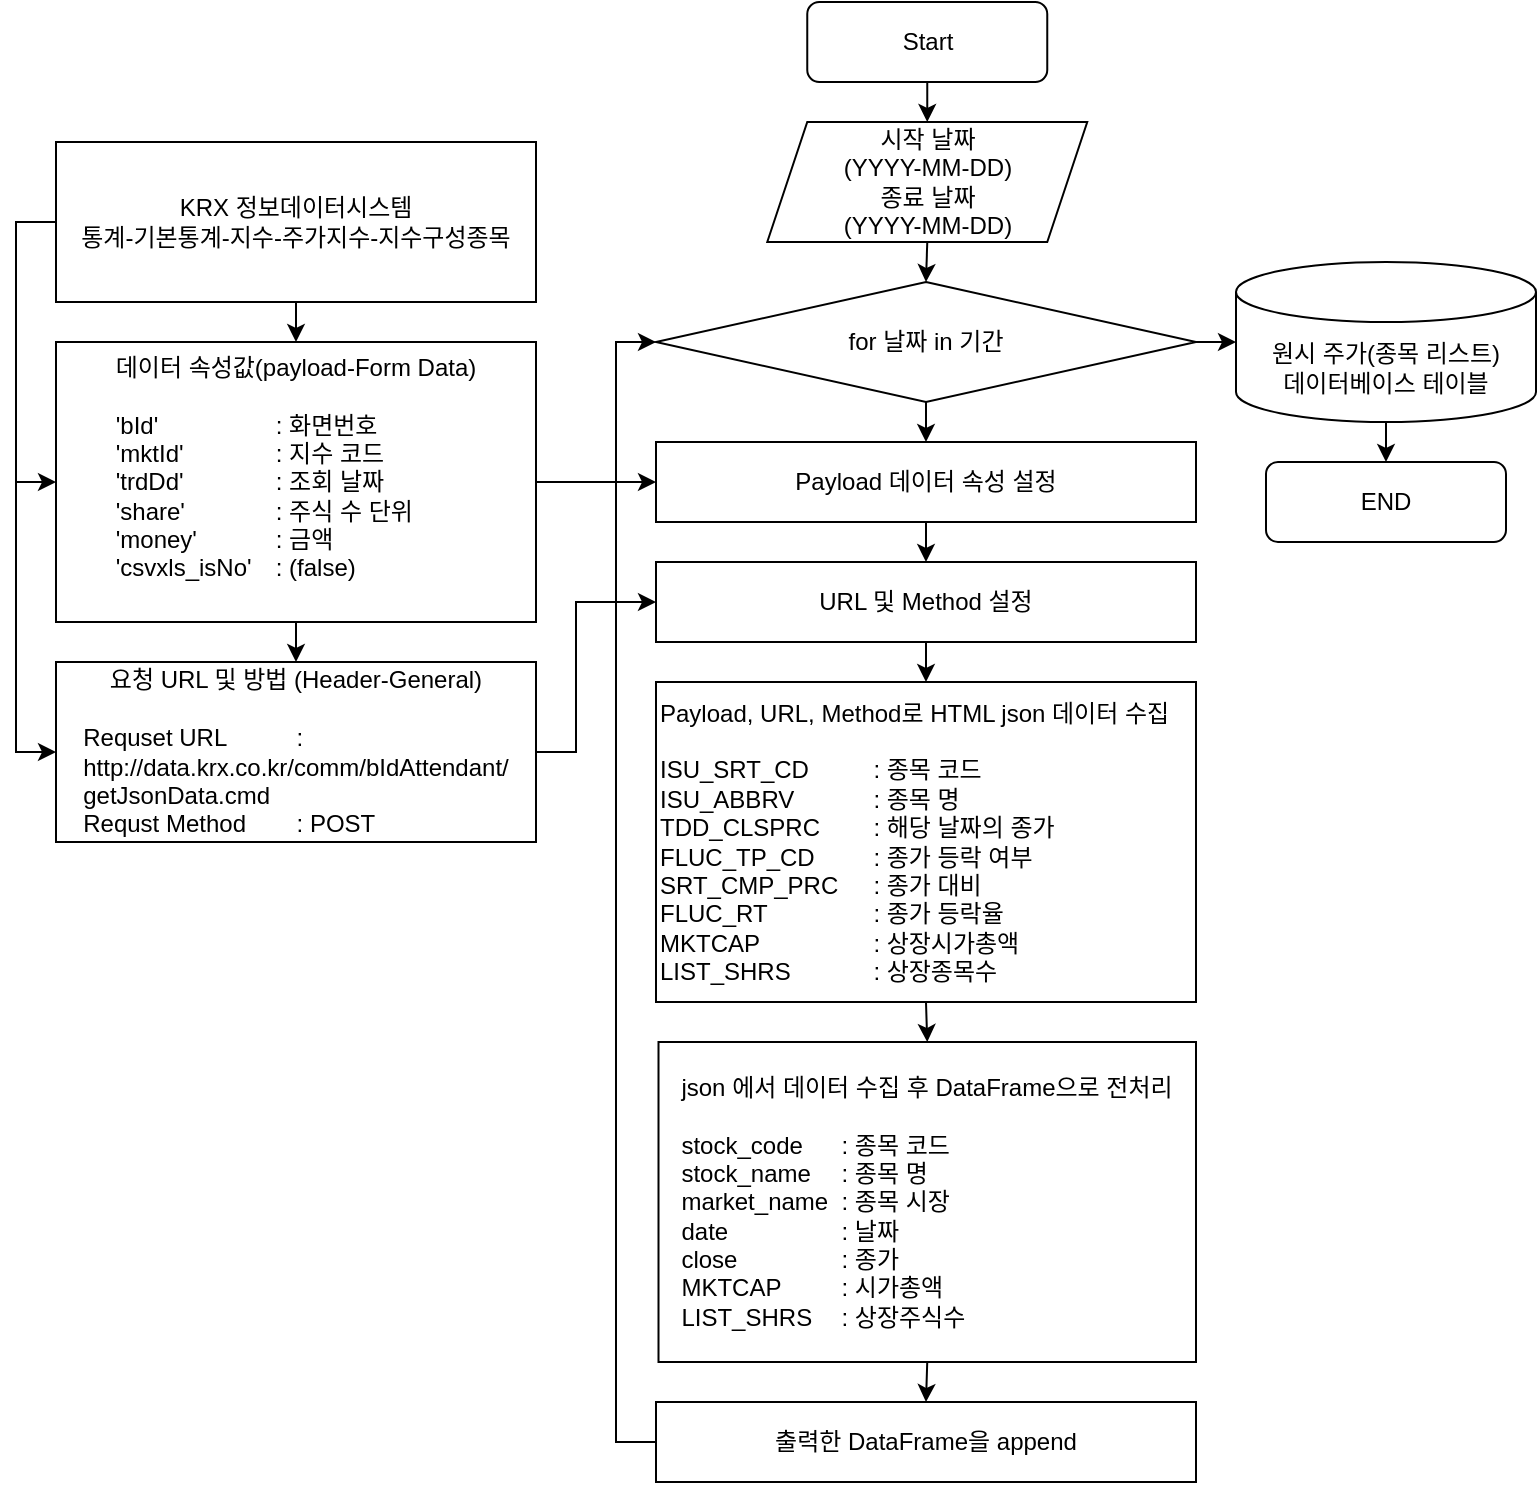 <mxfile version="19.0.3" type="device"><diagram id="C5RBs43oDa-KdzZeNtuy" name="Page-1"><mxGraphModel dx="460" dy="767" grid="1" gridSize="10" guides="1" tooltips="1" connect="1" arrows="1" fold="1" page="1" pageScale="1" pageWidth="827" pageHeight="1169" math="0" shadow="0"><root><mxCell id="WIyWlLk6GJQsqaUBKTNV-0"/><mxCell id="WIyWlLk6GJQsqaUBKTNV-1" parent="WIyWlLk6GJQsqaUBKTNV-0"/><mxCell id="CyiR3Z2ePAn1m4rhYiCn-0" value="Start" style="rounded=1;whiteSpace=wrap;html=1;" parent="WIyWlLk6GJQsqaUBKTNV-1" vertex="1"><mxGeometry x="435.63" y="130" width="120" height="40" as="geometry"/></mxCell><mxCell id="CyiR3Z2ePAn1m4rhYiCn-1" value="시작 날짜&lt;br&gt;(YYYY-MM-DD)&lt;br&gt;종료 날짜&lt;br&gt;(YYYY-MM-DD)" style="shape=parallelogram;perimeter=parallelogramPerimeter;whiteSpace=wrap;html=1;fixedSize=1;" parent="WIyWlLk6GJQsqaUBKTNV-1" vertex="1"><mxGeometry x="415.63" y="190" width="160" height="60" as="geometry"/></mxCell><mxCell id="CyiR3Z2ePAn1m4rhYiCn-2" value="" style="endArrow=classic;html=1;rounded=0;entryX=0.5;entryY=0;entryDx=0;entryDy=0;" parent="WIyWlLk6GJQsqaUBKTNV-1" source="CyiR3Z2ePAn1m4rhYiCn-0" target="CyiR3Z2ePAn1m4rhYiCn-1" edge="1"><mxGeometry width="50" height="50" relative="1" as="geometry"><mxPoint x="482.5" y="410" as="sourcePoint"/><mxPoint x="532.5" y="360" as="targetPoint"/></mxGeometry></mxCell><mxCell id="CyiR3Z2ePAn1m4rhYiCn-3" value="for 날짜 in 기간" style="rhombus;whiteSpace=wrap;html=1;" parent="WIyWlLk6GJQsqaUBKTNV-1" vertex="1"><mxGeometry x="360" y="270" width="270" height="60" as="geometry"/></mxCell><mxCell id="CyiR3Z2ePAn1m4rhYiCn-4" value="" style="endArrow=classic;html=1;rounded=0;exitX=0.5;exitY=1;exitDx=0;exitDy=0;entryX=0.5;entryY=0;entryDx=0;entryDy=0;" parent="WIyWlLk6GJQsqaUBKTNV-1" source="CyiR3Z2ePAn1m4rhYiCn-1" target="CyiR3Z2ePAn1m4rhYiCn-3" edge="1"><mxGeometry width="50" height="50" relative="1" as="geometry"><mxPoint x="482.5" y="410" as="sourcePoint"/><mxPoint x="532.5" y="360" as="targetPoint"/></mxGeometry></mxCell><mxCell id="CyiR3Z2ePAn1m4rhYiCn-5" value="원시 주가(종목 리스트)&lt;br&gt;데이터베이스 테이블" style="shape=cylinder3;whiteSpace=wrap;html=1;boundedLbl=1;backgroundOutline=1;size=15;" parent="WIyWlLk6GJQsqaUBKTNV-1" vertex="1"><mxGeometry x="650" y="260" width="150" height="80" as="geometry"/></mxCell><mxCell id="CyiR3Z2ePAn1m4rhYiCn-6" value="" style="endArrow=classic;html=1;rounded=0;exitX=1;exitY=0.5;exitDx=0;exitDy=0;entryX=0;entryY=0.5;entryDx=0;entryDy=0;entryPerimeter=0;" parent="WIyWlLk6GJQsqaUBKTNV-1" source="CyiR3Z2ePAn1m4rhYiCn-3" target="CyiR3Z2ePAn1m4rhYiCn-5" edge="1"><mxGeometry width="50" height="50" relative="1" as="geometry"><mxPoint x="612.5" y="400" as="sourcePoint"/><mxPoint x="662.5" y="350" as="targetPoint"/></mxGeometry></mxCell><mxCell id="CyiR3Z2ePAn1m4rhYiCn-7" value="" style="endArrow=classic;html=1;rounded=0;exitX=0.5;exitY=1;exitDx=0;exitDy=0;exitPerimeter=0;" parent="WIyWlLk6GJQsqaUBKTNV-1" source="CyiR3Z2ePAn1m4rhYiCn-5" target="CyiR3Z2ePAn1m4rhYiCn-8" edge="1"><mxGeometry width="50" height="50" relative="1" as="geometry"><mxPoint x="645" y="400" as="sourcePoint"/><mxPoint x="740" y="360" as="targetPoint"/></mxGeometry></mxCell><mxCell id="CyiR3Z2ePAn1m4rhYiCn-8" value="END" style="rounded=1;whiteSpace=wrap;html=1;" parent="WIyWlLk6GJQsqaUBKTNV-1" vertex="1"><mxGeometry x="665" y="360" width="120" height="40" as="geometry"/></mxCell><mxCell id="CyiR3Z2ePAn1m4rhYiCn-9" value="Payload 데이터 속성 설정" style="rounded=0;whiteSpace=wrap;html=1;" parent="WIyWlLk6GJQsqaUBKTNV-1" vertex="1"><mxGeometry x="360" y="350" width="270" height="40" as="geometry"/></mxCell><mxCell id="CyiR3Z2ePAn1m4rhYiCn-12" value="URL 및 Method 설정" style="rounded=0;whiteSpace=wrap;html=1;" parent="WIyWlLk6GJQsqaUBKTNV-1" vertex="1"><mxGeometry x="360" y="410" width="270" height="40" as="geometry"/></mxCell><mxCell id="CyiR3Z2ePAn1m4rhYiCn-13" value="" style="endArrow=classic;html=1;rounded=0;exitX=0.5;exitY=1;exitDx=0;exitDy=0;entryX=0.5;entryY=0;entryDx=0;entryDy=0;" parent="WIyWlLk6GJQsqaUBKTNV-1" source="CyiR3Z2ePAn1m4rhYiCn-9" target="CyiR3Z2ePAn1m4rhYiCn-12" edge="1"><mxGeometry width="50" height="50" relative="1" as="geometry"><mxPoint x="572.5" y="390" as="sourcePoint"/><mxPoint x="622.5" y="340" as="targetPoint"/></mxGeometry></mxCell><mxCell id="CyiR3Z2ePAn1m4rhYiCn-14" value="Payload, URL, Method로 HTML json 데이터 수집&lt;br&gt;&lt;br&gt;ISU_SRT_CD &lt;span style=&quot;white-space: pre;&quot;&gt;&#9;&lt;span style=&quot;white-space: pre;&quot;&gt;&#9;&lt;/span&gt;&lt;/span&gt;: 종목 코드&lt;br&gt;ISU_ABBRV &lt;span style=&quot;white-space: pre;&quot;&gt;&#9;&lt;span style=&quot;white-space: pre;&quot;&gt;&#9;&lt;/span&gt;&lt;/span&gt;: 종목 명&lt;br&gt;TDD_CLSPRC &lt;span style=&quot;white-space: pre;&quot;&gt;&#9;&lt;/span&gt;: 해당 날짜의 종가&lt;br&gt;FLUC_TP_CD &lt;span style=&quot;white-space: pre;&quot;&gt;&#9;&lt;/span&gt;: 종가 등락 여부&lt;br&gt;SRT_CMP_PRC &lt;span style=&quot;white-space: pre;&quot;&gt;&#9;&lt;/span&gt;: 종가 대비&lt;br&gt;&lt;div style=&quot;&quot;&gt;&lt;span style=&quot;background-color: initial;&quot;&gt;FLUC_RT &lt;span style=&quot;white-space: pre;&quot;&gt;&#9;&lt;span style=&quot;white-space: pre;&quot;&gt;&#9;&lt;/span&gt;&lt;/span&gt;: 종가 등락율&lt;/span&gt;&lt;/div&gt;MKTCAP &lt;span style=&quot;white-space: pre;&quot;&gt;&#9;&lt;span style=&quot;white-space: pre;&quot;&gt;&#9;&lt;/span&gt;&lt;/span&gt;: 상장시가총액&lt;br&gt;LIST_SHRS&lt;span style=&quot;white-space: pre;&quot;&gt;&#9;&lt;/span&gt;&lt;span style=&quot;white-space: pre;&quot;&gt;&#9;&lt;/span&gt;: 상장종목수" style="rounded=0;whiteSpace=wrap;html=1;align=left;" parent="WIyWlLk6GJQsqaUBKTNV-1" vertex="1"><mxGeometry x="360" y="470" width="270" height="160" as="geometry"/></mxCell><mxCell id="CyiR3Z2ePAn1m4rhYiCn-15" value="" style="endArrow=classic;html=1;rounded=0;exitX=0.5;exitY=1;exitDx=0;exitDy=0;entryX=0.5;entryY=0;entryDx=0;entryDy=0;" parent="WIyWlLk6GJQsqaUBKTNV-1" source="CyiR3Z2ePAn1m4rhYiCn-12" target="CyiR3Z2ePAn1m4rhYiCn-14" edge="1"><mxGeometry width="50" height="50" relative="1" as="geometry"><mxPoint x="572.5" y="380" as="sourcePoint"/><mxPoint x="622.5" y="330" as="targetPoint"/></mxGeometry></mxCell><mxCell id="CyiR3Z2ePAn1m4rhYiCn-16" value="" style="endArrow=classic;html=1;rounded=0;entryX=0.5;entryY=0;entryDx=0;entryDy=0;exitX=0.5;exitY=1;exitDx=0;exitDy=0;" parent="WIyWlLk6GJQsqaUBKTNV-1" source="CyiR3Z2ePAn1m4rhYiCn-14" target="CyiR3Z2ePAn1m4rhYiCn-17" edge="1"><mxGeometry width="50" height="50" relative="1" as="geometry"><mxPoint x="532.5" y="650" as="sourcePoint"/><mxPoint x="492.5" y="630" as="targetPoint"/></mxGeometry></mxCell><mxCell id="CyiR3Z2ePAn1m4rhYiCn-17" value="&lt;div style=&quot;&quot;&gt;&lt;span style=&quot;background-color: initial;&quot;&gt;json 에서 데이터 수집 후 DataFrame으로 전처리&lt;/span&gt;&lt;/div&gt;&lt;div style=&quot;text-align: left;&quot;&gt;&lt;br&gt;&lt;/div&gt;&lt;div style=&quot;text-align: left;&quot;&gt;stock_code&lt;span style=&quot;white-space: pre;&quot;&gt;&#9;&lt;/span&gt;: 종목 코드&lt;/div&gt;&lt;div style=&quot;text-align: left;&quot;&gt;stock_name&lt;span style=&quot;white-space: pre;&quot;&gt;&#9;&lt;/span&gt;: 종목 명&lt;/div&gt;&lt;div style=&quot;text-align: left;&quot;&gt;market_name&lt;span style=&quot;white-space: pre;&quot;&gt;&#9;&lt;/span&gt;: 종목 시장&lt;/div&gt;&lt;div style=&quot;text-align: left;&quot;&gt;date&lt;span style=&quot;white-space: pre;&quot;&gt;&#9;&lt;/span&gt;&lt;span style=&quot;white-space: pre;&quot;&gt;&#9;&lt;/span&gt;&lt;span style=&quot;white-space: pre;&quot;&gt;&#9;&lt;/span&gt;: 날짜&lt;/div&gt;&lt;div style=&quot;text-align: left;&quot;&gt;close&lt;span style=&quot;white-space: pre;&quot;&gt;&#9;&lt;/span&gt;&lt;span style=&quot;white-space: pre;&quot;&gt;&#9;&lt;/span&gt;: 종가&lt;/div&gt;&lt;div style=&quot;text-align: left;&quot;&gt;MKTCAP&lt;span style=&quot;white-space: pre;&quot;&gt;&#9;&lt;/span&gt;&lt;span style=&quot;white-space: pre;&quot;&gt;&#9;&lt;/span&gt;: 시가총액&lt;/div&gt;&lt;div style=&quot;text-align: left;&quot;&gt;LIST_SHRS&lt;span style=&quot;white-space: pre;&quot;&gt;&#9;&lt;/span&gt;: 상장주식수&lt;/div&gt;&lt;div style=&quot;text-align: left;&quot;&gt;&lt;span style=&quot;background-color: initial;&quot;&gt;&lt;/span&gt;&lt;/div&gt;" style="rounded=0;whiteSpace=wrap;html=1;" parent="WIyWlLk6GJQsqaUBKTNV-1" vertex="1"><mxGeometry x="361.25" y="650" width="268.75" height="160" as="geometry"/></mxCell><mxCell id="CyiR3Z2ePAn1m4rhYiCn-18" value="" style="endArrow=classic;html=1;rounded=0;exitX=0.5;exitY=1;exitDx=0;exitDy=0;entryX=0.5;entryY=0;entryDx=0;entryDy=0;" parent="WIyWlLk6GJQsqaUBKTNV-1" source="CyiR3Z2ePAn1m4rhYiCn-17" target="CyiR3Z2ePAn1m4rhYiCn-19" edge="1"><mxGeometry width="50" height="50" relative="1" as="geometry"><mxPoint x="490" y="810" as="sourcePoint"/><mxPoint x="493" y="830" as="targetPoint"/></mxGeometry></mxCell><mxCell id="CyiR3Z2ePAn1m4rhYiCn-19" value="출력한 DataFrame을 append" style="rounded=0;whiteSpace=wrap;html=1;" parent="WIyWlLk6GJQsqaUBKTNV-1" vertex="1"><mxGeometry x="360" y="830" width="270" height="40" as="geometry"/></mxCell><mxCell id="CyiR3Z2ePAn1m4rhYiCn-20" value="" style="endArrow=classic;html=1;rounded=0;exitX=0;exitY=0.5;exitDx=0;exitDy=0;entryX=0;entryY=0.5;entryDx=0;entryDy=0;" parent="WIyWlLk6GJQsqaUBKTNV-1" source="CyiR3Z2ePAn1m4rhYiCn-19" target="CyiR3Z2ePAn1m4rhYiCn-3" edge="1"><mxGeometry width="50" height="50" relative="1" as="geometry"><mxPoint x="410" y="710" as="sourcePoint"/><mxPoint x="460" y="660" as="targetPoint"/><Array as="points"><mxPoint x="340" y="850"/><mxPoint x="340" y="300"/></Array></mxGeometry></mxCell><mxCell id="CyiR3Z2ePAn1m4rhYiCn-21" value="KRX 정보데이터시스템&lt;br&gt;통계-기본통계-지수-주가지수-지수구성종목" style="rounded=0;whiteSpace=wrap;html=1;" parent="WIyWlLk6GJQsqaUBKTNV-1" vertex="1"><mxGeometry x="60" y="200" width="240" height="80" as="geometry"/></mxCell><mxCell id="CyiR3Z2ePAn1m4rhYiCn-22" value="데이터 속성값(payload-Form Data)&lt;br&gt;&lt;br&gt;&lt;div style=&quot;text-align: left;&quot;&gt;&lt;span style=&quot;background-color: initial;&quot;&gt;'bId'&lt;span style=&quot;white-space: pre;&quot;&gt;&#9;&lt;/span&gt;&lt;span style=&quot;white-space: pre;&quot;&gt;&#9;&lt;span style=&quot;white-space: pre;&quot;&gt;&#9;&lt;/span&gt;&lt;/span&gt;: 화면번호&lt;/span&gt;&lt;/div&gt;&lt;div style=&quot;text-align: left;&quot;&gt;&lt;span style=&quot;background-color: initial;&quot;&gt;'mktId'&lt;span style=&quot;white-space: pre;&quot;&gt;&#9;&lt;span style=&quot;white-space: pre;&quot;&gt;&#9;&lt;/span&gt;&lt;/span&gt;: 지수 코드&lt;/span&gt;&lt;/div&gt;&lt;div style=&quot;text-align: left;&quot;&gt;&lt;span style=&quot;background-color: initial;&quot;&gt;'trdDd'&lt;span style=&quot;white-space: pre;&quot;&gt;&#9;&lt;span style=&quot;white-space: pre;&quot;&gt;&#9;&lt;/span&gt;&lt;/span&gt;: 조회 날짜&lt;/span&gt;&lt;/div&gt;&lt;div style=&quot;text-align: left;&quot;&gt;&lt;span style=&quot;background-color: initial;&quot;&gt;'share'&lt;span style=&quot;white-space: pre;&quot;&gt;&#9;&lt;span style=&quot;white-space: pre;&quot;&gt;&#9;&lt;/span&gt;&lt;/span&gt;: 주식 수 단위&lt;/span&gt;&lt;/div&gt;&lt;div style=&quot;text-align: left;&quot;&gt;&lt;span style=&quot;background-color: initial;&quot;&gt;'money'&lt;span style=&quot;white-space: pre;&quot;&gt;&#9;&lt;span style=&quot;white-space: pre;&quot;&gt;&#9;&lt;/span&gt;&lt;/span&gt;: 금액&lt;/span&gt;&lt;/div&gt;&lt;div style=&quot;text-align: left;&quot;&gt;&lt;span style=&quot;background-color: initial;&quot;&gt;'csvxls_isNo'&lt;span style=&quot;white-space: pre;&quot;&gt;&#9;&lt;/span&gt;: (false)&lt;/span&gt;&lt;/div&gt;&lt;div style=&quot;text-align: left;&quot;&gt;&lt;br&gt;&lt;/div&gt;" style="rounded=0;whiteSpace=wrap;html=1;" parent="WIyWlLk6GJQsqaUBKTNV-1" vertex="1"><mxGeometry x="60" y="300" width="240" height="140" as="geometry"/></mxCell><mxCell id="CyiR3Z2ePAn1m4rhYiCn-23" value="" style="endArrow=classic;html=1;rounded=0;exitX=0.5;exitY=1;exitDx=0;exitDy=0;entryX=0.5;entryY=0;entryDx=0;entryDy=0;" parent="WIyWlLk6GJQsqaUBKTNV-1" source="CyiR3Z2ePAn1m4rhYiCn-21" target="CyiR3Z2ePAn1m4rhYiCn-22" edge="1"><mxGeometry width="50" height="50" relative="1" as="geometry"><mxPoint x="190" y="440" as="sourcePoint"/><mxPoint x="240" y="390" as="targetPoint"/></mxGeometry></mxCell><mxCell id="CyiR3Z2ePAn1m4rhYiCn-24" value="요청 URL 및 방법 (Header-General)&lt;br&gt;&lt;br&gt;&lt;div style=&quot;text-align: left;&quot;&gt;&lt;span style=&quot;background-color: initial;&quot;&gt;Requset URL&lt;span style=&quot;white-space: pre;&quot;&gt;&#9;&lt;span style=&quot;white-space: pre;&quot;&gt;&#9;&lt;/span&gt;&lt;/span&gt;:&lt;/span&gt;&lt;/div&gt;&lt;div style=&quot;text-align: left;&quot;&gt;http://data.krx.co.kr/comm/bIdAttendant&lt;span style=&quot;background-color: initial;&quot;&gt;/&lt;/span&gt;&lt;/div&gt;&lt;div style=&quot;text-align: left;&quot;&gt;&lt;span style=&quot;background-color: initial;&quot;&gt;getJsonData.cmd&lt;/span&gt;&lt;/div&gt;&lt;div style=&quot;text-align: left;&quot;&gt;&lt;span style=&quot;background-color: initial;&quot;&gt;Requst Method &lt;span style=&quot;white-space: pre;&quot;&gt;&#9;&lt;/span&gt;: POST&lt;/span&gt;&lt;/div&gt;" style="rounded=0;whiteSpace=wrap;html=1;" parent="WIyWlLk6GJQsqaUBKTNV-1" vertex="1"><mxGeometry x="60" y="460" width="240" height="90" as="geometry"/></mxCell><mxCell id="CyiR3Z2ePAn1m4rhYiCn-25" value="" style="endArrow=classic;html=1;rounded=0;exitX=0.5;exitY=1;exitDx=0;exitDy=0;entryX=0.5;entryY=0;entryDx=0;entryDy=0;" parent="WIyWlLk6GJQsqaUBKTNV-1" source="CyiR3Z2ePAn1m4rhYiCn-22" target="CyiR3Z2ePAn1m4rhYiCn-24" edge="1"><mxGeometry width="50" height="50" relative="1" as="geometry"><mxPoint x="200" y="410" as="sourcePoint"/><mxPoint x="250" y="360" as="targetPoint"/></mxGeometry></mxCell><mxCell id="CyiR3Z2ePAn1m4rhYiCn-26" value="" style="endArrow=classic;html=1;rounded=0;exitX=0;exitY=0.5;exitDx=0;exitDy=0;entryX=0;entryY=0.5;entryDx=0;entryDy=0;" parent="WIyWlLk6GJQsqaUBKTNV-1" source="CyiR3Z2ePAn1m4rhYiCn-21" target="CyiR3Z2ePAn1m4rhYiCn-24" edge="1"><mxGeometry width="50" height="50" relative="1" as="geometry"><mxPoint x="200" y="410" as="sourcePoint"/><mxPoint x="30" y="510" as="targetPoint"/><Array as="points"><mxPoint x="40" y="240"/><mxPoint x="40" y="505"/></Array></mxGeometry></mxCell><mxCell id="CyiR3Z2ePAn1m4rhYiCn-27" value="" style="endArrow=classic;html=1;rounded=0;entryX=0;entryY=0.5;entryDx=0;entryDy=0;" parent="WIyWlLk6GJQsqaUBKTNV-1" target="CyiR3Z2ePAn1m4rhYiCn-22" edge="1"><mxGeometry width="50" height="50" relative="1" as="geometry"><mxPoint x="40" y="370" as="sourcePoint"/><mxPoint x="250" y="360" as="targetPoint"/></mxGeometry></mxCell><mxCell id="CyiR3Z2ePAn1m4rhYiCn-29" value="" style="endArrow=classic;html=1;rounded=0;exitX=1;exitY=0.5;exitDx=0;exitDy=0;entryX=0;entryY=0.5;entryDx=0;entryDy=0;" parent="WIyWlLk6GJQsqaUBKTNV-1" source="CyiR3Z2ePAn1m4rhYiCn-22" target="CyiR3Z2ePAn1m4rhYiCn-9" edge="1"><mxGeometry width="50" height="50" relative="1" as="geometry"><mxPoint x="340" y="470" as="sourcePoint"/><mxPoint x="390" y="420" as="targetPoint"/></mxGeometry></mxCell><mxCell id="CyiR3Z2ePAn1m4rhYiCn-30" value="" style="endArrow=classic;html=1;rounded=0;exitX=1;exitY=0.5;exitDx=0;exitDy=0;entryX=0;entryY=0.5;entryDx=0;entryDy=0;" parent="WIyWlLk6GJQsqaUBKTNV-1" source="CyiR3Z2ePAn1m4rhYiCn-24" target="CyiR3Z2ePAn1m4rhYiCn-12" edge="1"><mxGeometry width="50" height="50" relative="1" as="geometry"><mxPoint x="340" y="470" as="sourcePoint"/><mxPoint x="390" y="420" as="targetPoint"/><Array as="points"><mxPoint x="320" y="505"/><mxPoint x="320" y="430"/></Array></mxGeometry></mxCell><mxCell id="W2unhH8Rb0Z21Ix-wpNW-0" value="" style="endArrow=classic;html=1;rounded=0;exitX=0.5;exitY=1;exitDx=0;exitDy=0;entryX=0.5;entryY=0;entryDx=0;entryDy=0;" edge="1" parent="WIyWlLk6GJQsqaUBKTNV-1" source="CyiR3Z2ePAn1m4rhYiCn-3" target="CyiR3Z2ePAn1m4rhYiCn-9"><mxGeometry width="50" height="50" relative="1" as="geometry"><mxPoint x="400" y="420" as="sourcePoint"/><mxPoint x="450" y="370" as="targetPoint"/></mxGeometry></mxCell></root></mxGraphModel></diagram></mxfile>